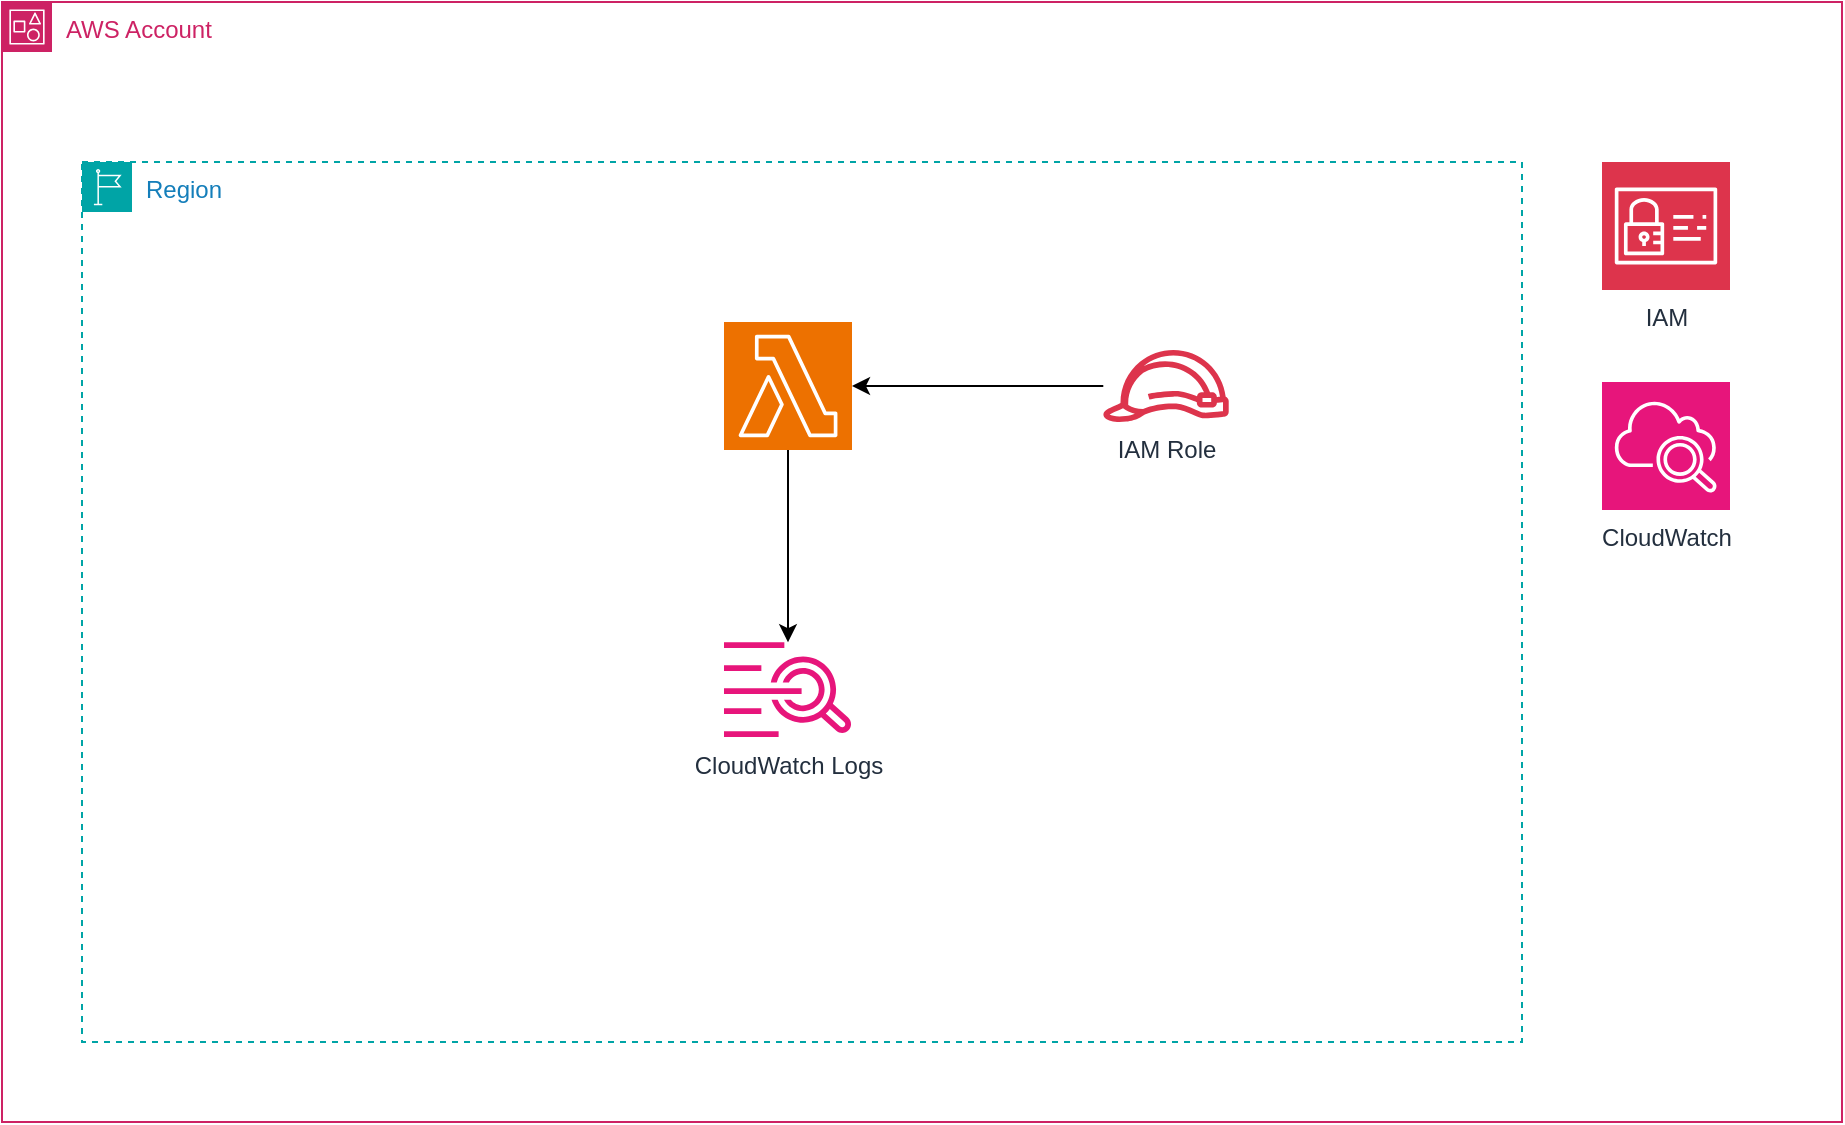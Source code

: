 <mxfile version="24.7.17">
  <diagram name="Page-1" id="jEt21TteHHdYj-XSjfoF">
    <mxGraphModel dx="2074" dy="1214" grid="1" gridSize="10" guides="1" tooltips="1" connect="1" arrows="1" fold="1" page="1" pageScale="1" pageWidth="1169" pageHeight="827" math="0" shadow="0">
      <root>
        <mxCell id="0" />
        <mxCell id="1" parent="0" />
        <mxCell id="MYq1GK1ObyAzQ6YBdWK8-2" value="AWS Account" style="points=[[0,0],[0.25,0],[0.5,0],[0.75,0],[1,0],[1,0.25],[1,0.5],[1,0.75],[1,1],[0.75,1],[0.5,1],[0.25,1],[0,1],[0,0.75],[0,0.5],[0,0.25]];outlineConnect=0;gradientColor=none;html=1;whiteSpace=wrap;fontSize=12;fontStyle=0;container=1;pointerEvents=0;collapsible=0;recursiveResize=0;shape=mxgraph.aws4.group;grIcon=mxgraph.aws4.group_account;strokeColor=#CD2264;fillColor=none;verticalAlign=top;align=left;spacingLeft=30;fontColor=#CD2264;dashed=0;" vertex="1" parent="1">
          <mxGeometry x="120" y="160" width="920" height="560" as="geometry" />
        </mxCell>
        <mxCell id="MYq1GK1ObyAzQ6YBdWK8-3" value="Region" style="points=[[0,0],[0.25,0],[0.5,0],[0.75,0],[1,0],[1,0.25],[1,0.5],[1,0.75],[1,1],[0.75,1],[0.5,1],[0.25,1],[0,1],[0,0.75],[0,0.5],[0,0.25]];outlineConnect=0;gradientColor=none;html=1;whiteSpace=wrap;fontSize=12;fontStyle=0;container=1;pointerEvents=0;collapsible=0;recursiveResize=0;shape=mxgraph.aws4.group;grIcon=mxgraph.aws4.group_region;strokeColor=#00A4A6;fillColor=none;verticalAlign=top;align=left;spacingLeft=30;fontColor=#147EBA;dashed=1;" vertex="1" parent="MYq1GK1ObyAzQ6YBdWK8-2">
          <mxGeometry x="40" y="80" width="720" height="440" as="geometry" />
        </mxCell>
        <mxCell id="MYq1GK1ObyAzQ6YBdWK8-10" style="edgeStyle=orthogonalEdgeStyle;rounded=0;orthogonalLoop=1;jettySize=auto;html=1;" edge="1" parent="MYq1GK1ObyAzQ6YBdWK8-3" source="MYq1GK1ObyAzQ6YBdWK8-4" target="MYq1GK1ObyAzQ6YBdWK8-8">
          <mxGeometry relative="1" as="geometry" />
        </mxCell>
        <mxCell id="MYq1GK1ObyAzQ6YBdWK8-4" value="" style="sketch=0;points=[[0,0,0],[0.25,0,0],[0.5,0,0],[0.75,0,0],[1,0,0],[0,1,0],[0.25,1,0],[0.5,1,0],[0.75,1,0],[1,1,0],[0,0.25,0],[0,0.5,0],[0,0.75,0],[1,0.25,0],[1,0.5,0],[1,0.75,0]];outlineConnect=0;fontColor=#232F3E;fillColor=#ED7100;strokeColor=#ffffff;dashed=0;verticalLabelPosition=bottom;verticalAlign=top;align=center;html=1;fontSize=12;fontStyle=0;aspect=fixed;shape=mxgraph.aws4.resourceIcon;resIcon=mxgraph.aws4.lambda;" vertex="1" parent="MYq1GK1ObyAzQ6YBdWK8-3">
          <mxGeometry x="321" y="80" width="64" height="64" as="geometry" />
        </mxCell>
        <mxCell id="MYq1GK1ObyAzQ6YBdWK8-6" value="IAM Role" style="sketch=0;outlineConnect=0;fontColor=#232F3E;gradientColor=none;fillColor=#DD344C;strokeColor=none;dashed=0;verticalLabelPosition=bottom;verticalAlign=top;align=center;html=1;fontSize=12;fontStyle=0;aspect=fixed;pointerEvents=1;shape=mxgraph.aws4.role;" vertex="1" parent="MYq1GK1ObyAzQ6YBdWK8-3">
          <mxGeometry x="510" y="93.95" width="64" height="36.1" as="geometry" />
        </mxCell>
        <mxCell id="MYq1GK1ObyAzQ6YBdWK8-8" value="CloudWatch Logs" style="sketch=0;outlineConnect=0;fontColor=#232F3E;gradientColor=none;fillColor=#E7157B;strokeColor=none;dashed=0;verticalLabelPosition=bottom;verticalAlign=top;align=center;html=1;fontSize=12;fontStyle=0;aspect=fixed;pointerEvents=1;shape=mxgraph.aws4.cloudwatch_logs;" vertex="1" parent="MYq1GK1ObyAzQ6YBdWK8-3">
          <mxGeometry x="321" y="240" width="64" height="47.59" as="geometry" />
        </mxCell>
        <mxCell id="MYq1GK1ObyAzQ6YBdWK8-9" style="edgeStyle=orthogonalEdgeStyle;rounded=0;orthogonalLoop=1;jettySize=auto;html=1;entryX=1;entryY=0.5;entryDx=0;entryDy=0;entryPerimeter=0;" edge="1" parent="MYq1GK1ObyAzQ6YBdWK8-3" source="MYq1GK1ObyAzQ6YBdWK8-6" target="MYq1GK1ObyAzQ6YBdWK8-4">
          <mxGeometry relative="1" as="geometry" />
        </mxCell>
        <mxCell id="MYq1GK1ObyAzQ6YBdWK8-5" value="IAM" style="sketch=0;points=[[0,0,0],[0.25,0,0],[0.5,0,0],[0.75,0,0],[1,0,0],[0,1,0],[0.25,1,0],[0.5,1,0],[0.75,1,0],[1,1,0],[0,0.25,0],[0,0.5,0],[0,0.75,0],[1,0.25,0],[1,0.5,0],[1,0.75,0]];outlineConnect=0;fontColor=#232F3E;fillColor=#DD344C;strokeColor=#ffffff;dashed=0;verticalLabelPosition=bottom;verticalAlign=top;align=center;html=1;fontSize=12;fontStyle=0;aspect=fixed;shape=mxgraph.aws4.resourceIcon;resIcon=mxgraph.aws4.identity_and_access_management;" vertex="1" parent="MYq1GK1ObyAzQ6YBdWK8-2">
          <mxGeometry x="800" y="80" width="64" height="64" as="geometry" />
        </mxCell>
        <mxCell id="MYq1GK1ObyAzQ6YBdWK8-7" value="CloudWatch" style="sketch=0;points=[[0,0,0],[0.25,0,0],[0.5,0,0],[0.75,0,0],[1,0,0],[0,1,0],[0.25,1,0],[0.5,1,0],[0.75,1,0],[1,1,0],[0,0.25,0],[0,0.5,0],[0,0.75,0],[1,0.25,0],[1,0.5,0],[1,0.75,0]];points=[[0,0,0],[0.25,0,0],[0.5,0,0],[0.75,0,0],[1,0,0],[0,1,0],[0.25,1,0],[0.5,1,0],[0.75,1,0],[1,1,0],[0,0.25,0],[0,0.5,0],[0,0.75,0],[1,0.25,0],[1,0.5,0],[1,0.75,0]];outlineConnect=0;fontColor=#232F3E;fillColor=#E7157B;strokeColor=#ffffff;dashed=0;verticalLabelPosition=bottom;verticalAlign=top;align=center;html=1;fontSize=12;fontStyle=0;aspect=fixed;shape=mxgraph.aws4.resourceIcon;resIcon=mxgraph.aws4.cloudwatch_2;" vertex="1" parent="MYq1GK1ObyAzQ6YBdWK8-2">
          <mxGeometry x="800" y="190" width="64" height="64" as="geometry" />
        </mxCell>
      </root>
    </mxGraphModel>
  </diagram>
</mxfile>
